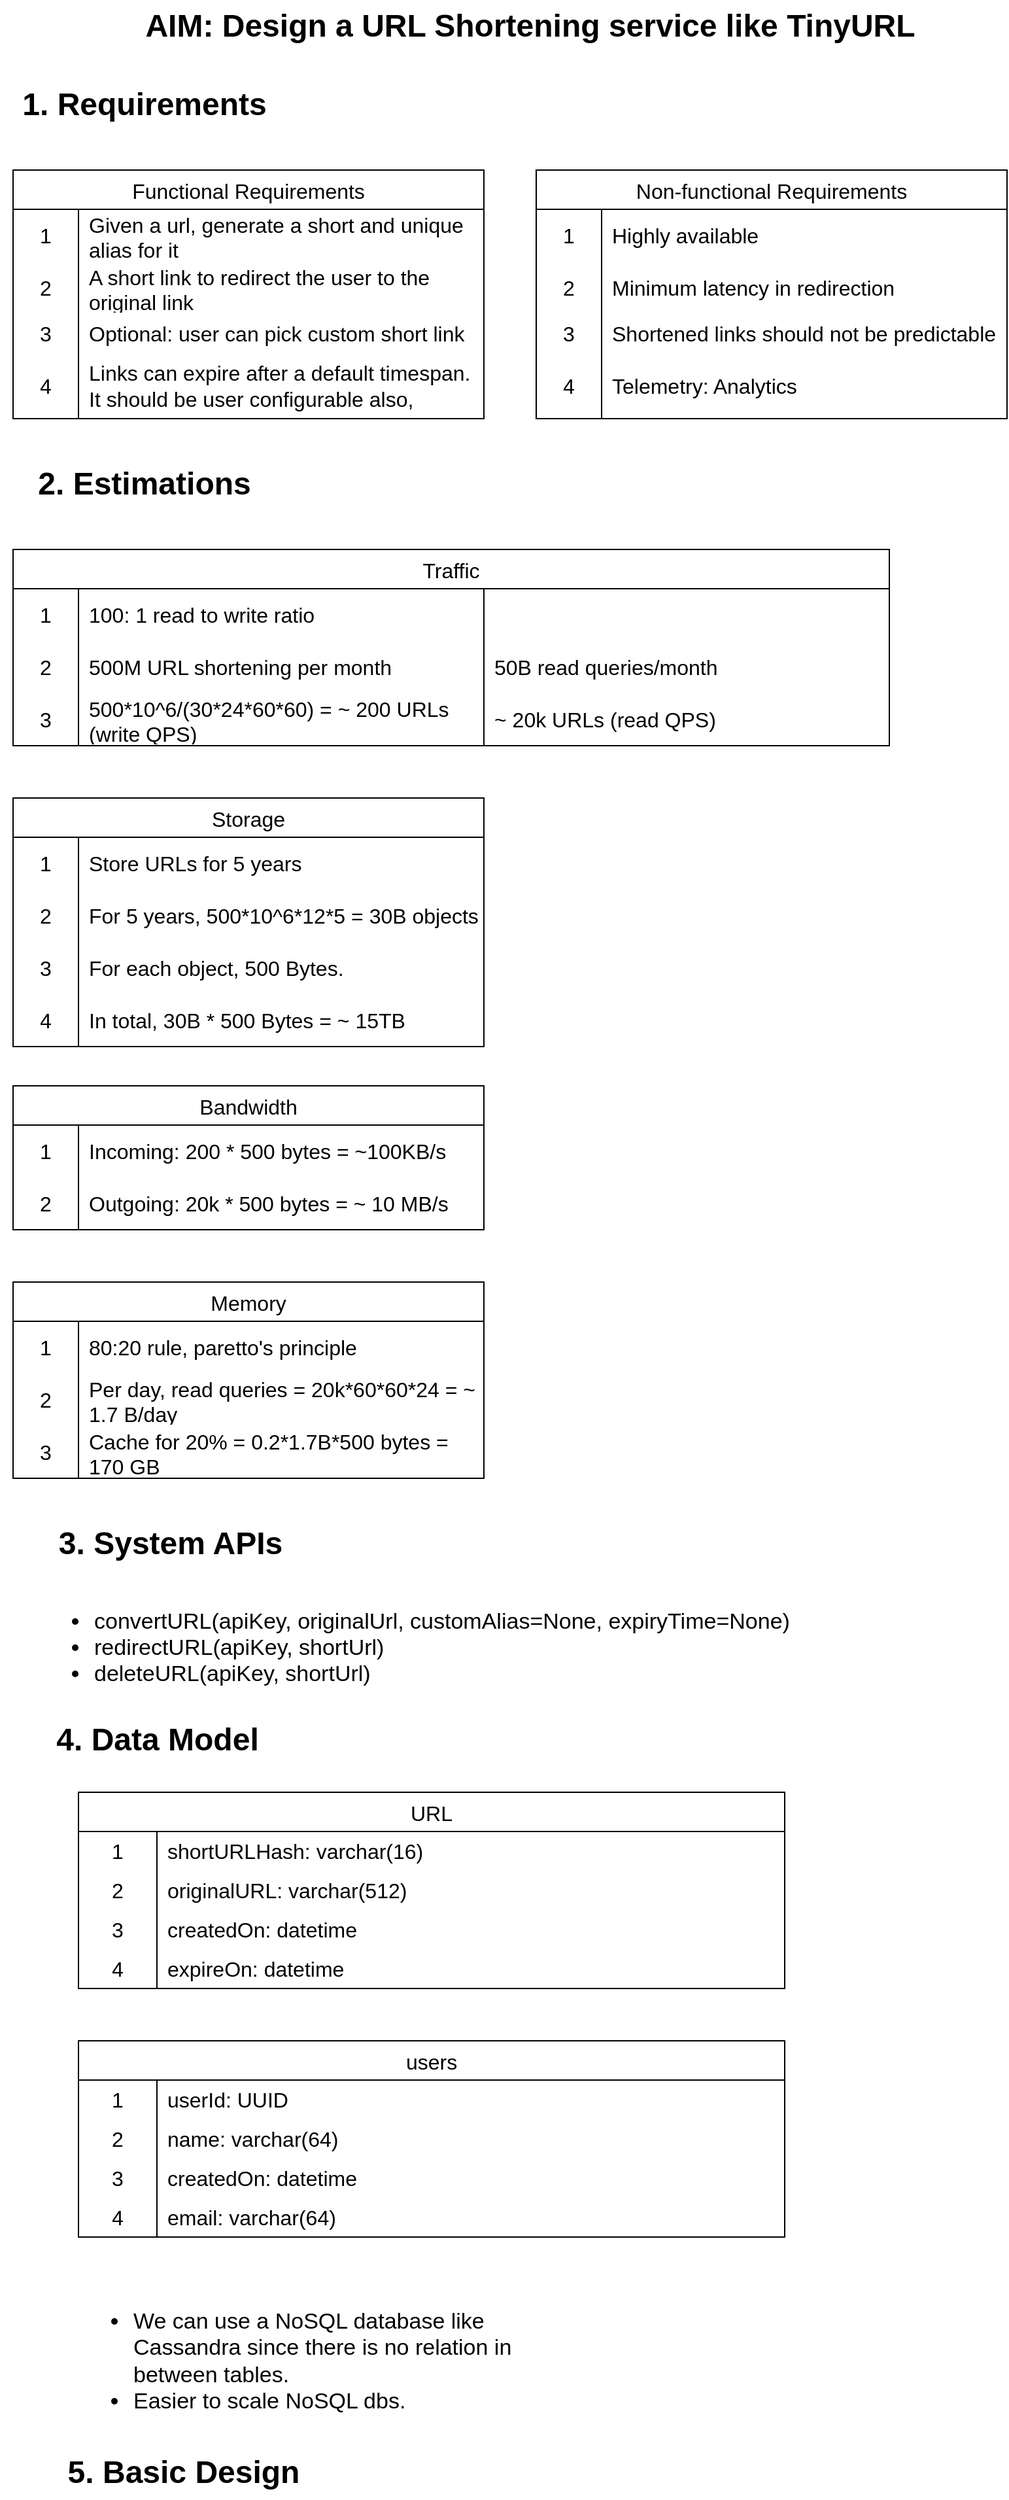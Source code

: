 <mxfile version="21.8.2" type="github">
  <diagram name="Page-1" id="gB24IeF-U_Kl7xra8Jkw">
    <mxGraphModel dx="1114" dy="610" grid="1" gridSize="10" guides="1" tooltips="1" connect="1" arrows="1" fold="1" page="1" pageScale="1" pageWidth="850" pageHeight="10000" math="0" shadow="0">
      <root>
        <mxCell id="0" />
        <mxCell id="1" parent="0" />
        <mxCell id="uQtkFiGzV1LvlnRmvnN_-2" value="AIM: Design a URL Shortening service like TinyURL" style="text;strokeColor=none;fillColor=none;html=1;fontSize=24;fontStyle=1;verticalAlign=middle;align=center;" parent="1" vertex="1">
          <mxGeometry x="375" y="30" width="100" height="40" as="geometry" />
        </mxCell>
        <mxCell id="uQtkFiGzV1LvlnRmvnN_-20" value="Functional Requirements" style="shape=table;startSize=30;container=1;collapsible=0;childLayout=tableLayout;fixedRows=1;rowLines=0;fontStyle=0;strokeColor=default;fontSize=16;" parent="1" vertex="1">
          <mxGeometry x="30" y="160" width="360" height="190" as="geometry" />
        </mxCell>
        <mxCell id="uQtkFiGzV1LvlnRmvnN_-21" value="" style="shape=tableRow;horizontal=0;startSize=0;swimlaneHead=0;swimlaneBody=0;top=0;left=0;bottom=0;right=0;collapsible=0;dropTarget=0;fillColor=none;points=[[0,0.5],[1,0.5]];portConstraint=eastwest;strokeColor=inherit;fontSize=16;" parent="uQtkFiGzV1LvlnRmvnN_-20" vertex="1">
          <mxGeometry y="30" width="360" height="40" as="geometry" />
        </mxCell>
        <mxCell id="uQtkFiGzV1LvlnRmvnN_-22" value="1" style="shape=partialRectangle;html=1;whiteSpace=wrap;connectable=0;fillColor=none;top=0;left=0;bottom=0;right=0;overflow=hidden;pointerEvents=1;strokeColor=inherit;fontSize=16;" parent="uQtkFiGzV1LvlnRmvnN_-21" vertex="1">
          <mxGeometry width="50" height="40" as="geometry">
            <mxRectangle width="50" height="40" as="alternateBounds" />
          </mxGeometry>
        </mxCell>
        <mxCell id="uQtkFiGzV1LvlnRmvnN_-23" value="Given a url, generate a short and unique alias for it" style="shape=partialRectangle;html=1;whiteSpace=wrap;connectable=0;fillColor=none;top=0;left=0;bottom=0;right=0;align=left;spacingLeft=6;overflow=hidden;strokeColor=inherit;fontSize=16;" parent="uQtkFiGzV1LvlnRmvnN_-21" vertex="1">
          <mxGeometry x="50" width="310" height="40" as="geometry">
            <mxRectangle width="310" height="40" as="alternateBounds" />
          </mxGeometry>
        </mxCell>
        <mxCell id="uQtkFiGzV1LvlnRmvnN_-24" value="" style="shape=tableRow;horizontal=0;startSize=0;swimlaneHead=0;swimlaneBody=0;top=0;left=0;bottom=0;right=0;collapsible=0;dropTarget=0;fillColor=none;points=[[0,0.5],[1,0.5]];portConstraint=eastwest;strokeColor=inherit;fontSize=16;" parent="uQtkFiGzV1LvlnRmvnN_-20" vertex="1">
          <mxGeometry y="70" width="360" height="40" as="geometry" />
        </mxCell>
        <mxCell id="uQtkFiGzV1LvlnRmvnN_-25" value="2" style="shape=partialRectangle;html=1;whiteSpace=wrap;connectable=0;fillColor=none;top=0;left=0;bottom=0;right=0;overflow=hidden;strokeColor=inherit;fontSize=16;" parent="uQtkFiGzV1LvlnRmvnN_-24" vertex="1">
          <mxGeometry width="50" height="40" as="geometry">
            <mxRectangle width="50" height="40" as="alternateBounds" />
          </mxGeometry>
        </mxCell>
        <mxCell id="uQtkFiGzV1LvlnRmvnN_-26" value="A short link to redirect the user to the original link" style="shape=partialRectangle;html=1;whiteSpace=wrap;connectable=0;fillColor=none;top=0;left=0;bottom=0;right=0;align=left;spacingLeft=6;overflow=hidden;strokeColor=inherit;fontSize=16;" parent="uQtkFiGzV1LvlnRmvnN_-24" vertex="1">
          <mxGeometry x="50" width="310" height="40" as="geometry">
            <mxRectangle width="310" height="40" as="alternateBounds" />
          </mxGeometry>
        </mxCell>
        <mxCell id="uQtkFiGzV1LvlnRmvnN_-27" value="" style="shape=tableRow;horizontal=0;startSize=0;swimlaneHead=0;swimlaneBody=0;top=0;left=0;bottom=0;right=0;collapsible=0;dropTarget=0;fillColor=none;points=[[0,0.5],[1,0.5]];portConstraint=eastwest;strokeColor=inherit;fontSize=16;" parent="uQtkFiGzV1LvlnRmvnN_-20" vertex="1">
          <mxGeometry y="110" width="360" height="30" as="geometry" />
        </mxCell>
        <mxCell id="uQtkFiGzV1LvlnRmvnN_-28" value="3" style="shape=partialRectangle;html=1;whiteSpace=wrap;connectable=0;fillColor=none;top=0;left=0;bottom=0;right=0;overflow=hidden;strokeColor=inherit;fontSize=16;" parent="uQtkFiGzV1LvlnRmvnN_-27" vertex="1">
          <mxGeometry width="50" height="30" as="geometry">
            <mxRectangle width="50" height="30" as="alternateBounds" />
          </mxGeometry>
        </mxCell>
        <mxCell id="uQtkFiGzV1LvlnRmvnN_-29" value="Optional: user can pick custom short link" style="shape=partialRectangle;html=1;whiteSpace=wrap;connectable=0;fillColor=none;top=0;left=0;bottom=0;right=0;align=left;spacingLeft=6;overflow=hidden;strokeColor=inherit;fontSize=16;" parent="uQtkFiGzV1LvlnRmvnN_-27" vertex="1">
          <mxGeometry x="50" width="310" height="30" as="geometry">
            <mxRectangle width="310" height="30" as="alternateBounds" />
          </mxGeometry>
        </mxCell>
        <mxCell id="uQtkFiGzV1LvlnRmvnN_-36" style="shape=tableRow;horizontal=0;startSize=0;swimlaneHead=0;swimlaneBody=0;top=0;left=0;bottom=0;right=0;collapsible=0;dropTarget=0;fillColor=none;points=[[0,0.5],[1,0.5]];portConstraint=eastwest;strokeColor=inherit;fontSize=16;" parent="uQtkFiGzV1LvlnRmvnN_-20" vertex="1">
          <mxGeometry y="140" width="360" height="50" as="geometry" />
        </mxCell>
        <mxCell id="uQtkFiGzV1LvlnRmvnN_-37" value="4" style="shape=partialRectangle;html=1;whiteSpace=wrap;connectable=0;fillColor=none;top=0;left=0;bottom=0;right=0;overflow=hidden;strokeColor=inherit;fontSize=16;" parent="uQtkFiGzV1LvlnRmvnN_-36" vertex="1">
          <mxGeometry width="50" height="50" as="geometry">
            <mxRectangle width="50" height="50" as="alternateBounds" />
          </mxGeometry>
        </mxCell>
        <mxCell id="uQtkFiGzV1LvlnRmvnN_-38" value="Links can expire after a default timespan. It should be user configurable also," style="shape=partialRectangle;html=1;whiteSpace=wrap;connectable=0;fillColor=none;top=0;left=0;bottom=0;right=0;align=left;spacingLeft=6;overflow=hidden;strokeColor=inherit;fontSize=16;" parent="uQtkFiGzV1LvlnRmvnN_-36" vertex="1">
          <mxGeometry x="50" width="310" height="50" as="geometry">
            <mxRectangle width="310" height="50" as="alternateBounds" />
          </mxGeometry>
        </mxCell>
        <mxCell id="uQtkFiGzV1LvlnRmvnN_-39" value="1. Requirements" style="text;strokeColor=none;fillColor=none;html=1;fontSize=24;fontStyle=1;verticalAlign=middle;align=center;" parent="1" vertex="1">
          <mxGeometry x="20" y="90" width="220" height="40" as="geometry" />
        </mxCell>
        <mxCell id="uQtkFiGzV1LvlnRmvnN_-40" value="Non-functional Requirements" style="shape=table;startSize=30;container=1;collapsible=0;childLayout=tableLayout;fixedRows=1;rowLines=0;fontStyle=0;strokeColor=default;fontSize=16;" parent="1" vertex="1">
          <mxGeometry x="430" y="160" width="360" height="190" as="geometry" />
        </mxCell>
        <mxCell id="uQtkFiGzV1LvlnRmvnN_-41" value="" style="shape=tableRow;horizontal=0;startSize=0;swimlaneHead=0;swimlaneBody=0;top=0;left=0;bottom=0;right=0;collapsible=0;dropTarget=0;fillColor=none;points=[[0,0.5],[1,0.5]];portConstraint=eastwest;strokeColor=inherit;fontSize=16;" parent="uQtkFiGzV1LvlnRmvnN_-40" vertex="1">
          <mxGeometry y="30" width="360" height="40" as="geometry" />
        </mxCell>
        <mxCell id="uQtkFiGzV1LvlnRmvnN_-42" value="1" style="shape=partialRectangle;html=1;whiteSpace=wrap;connectable=0;fillColor=none;top=0;left=0;bottom=0;right=0;overflow=hidden;pointerEvents=1;strokeColor=inherit;fontSize=16;" parent="uQtkFiGzV1LvlnRmvnN_-41" vertex="1">
          <mxGeometry width="50" height="40" as="geometry">
            <mxRectangle width="50" height="40" as="alternateBounds" />
          </mxGeometry>
        </mxCell>
        <mxCell id="uQtkFiGzV1LvlnRmvnN_-43" value="Highly available" style="shape=partialRectangle;html=1;whiteSpace=wrap;connectable=0;fillColor=none;top=0;left=0;bottom=0;right=0;align=left;spacingLeft=6;overflow=hidden;strokeColor=inherit;fontSize=16;" parent="uQtkFiGzV1LvlnRmvnN_-41" vertex="1">
          <mxGeometry x="50" width="310" height="40" as="geometry">
            <mxRectangle width="310" height="40" as="alternateBounds" />
          </mxGeometry>
        </mxCell>
        <mxCell id="uQtkFiGzV1LvlnRmvnN_-44" value="" style="shape=tableRow;horizontal=0;startSize=0;swimlaneHead=0;swimlaneBody=0;top=0;left=0;bottom=0;right=0;collapsible=0;dropTarget=0;fillColor=none;points=[[0,0.5],[1,0.5]];portConstraint=eastwest;strokeColor=inherit;fontSize=16;" parent="uQtkFiGzV1LvlnRmvnN_-40" vertex="1">
          <mxGeometry y="70" width="360" height="40" as="geometry" />
        </mxCell>
        <mxCell id="uQtkFiGzV1LvlnRmvnN_-45" value="2" style="shape=partialRectangle;html=1;whiteSpace=wrap;connectable=0;fillColor=none;top=0;left=0;bottom=0;right=0;overflow=hidden;strokeColor=inherit;fontSize=16;" parent="uQtkFiGzV1LvlnRmvnN_-44" vertex="1">
          <mxGeometry width="50" height="40" as="geometry">
            <mxRectangle width="50" height="40" as="alternateBounds" />
          </mxGeometry>
        </mxCell>
        <mxCell id="uQtkFiGzV1LvlnRmvnN_-46" value="Minimum latency in redirection" style="shape=partialRectangle;html=1;whiteSpace=wrap;connectable=0;fillColor=none;top=0;left=0;bottom=0;right=0;align=left;spacingLeft=6;overflow=hidden;strokeColor=inherit;fontSize=16;" parent="uQtkFiGzV1LvlnRmvnN_-44" vertex="1">
          <mxGeometry x="50" width="310" height="40" as="geometry">
            <mxRectangle width="310" height="40" as="alternateBounds" />
          </mxGeometry>
        </mxCell>
        <mxCell id="uQtkFiGzV1LvlnRmvnN_-47" value="" style="shape=tableRow;horizontal=0;startSize=0;swimlaneHead=0;swimlaneBody=0;top=0;left=0;bottom=0;right=0;collapsible=0;dropTarget=0;fillColor=none;points=[[0,0.5],[1,0.5]];portConstraint=eastwest;strokeColor=inherit;fontSize=16;" parent="uQtkFiGzV1LvlnRmvnN_-40" vertex="1">
          <mxGeometry y="110" width="360" height="30" as="geometry" />
        </mxCell>
        <mxCell id="uQtkFiGzV1LvlnRmvnN_-48" value="3" style="shape=partialRectangle;html=1;whiteSpace=wrap;connectable=0;fillColor=none;top=0;left=0;bottom=0;right=0;overflow=hidden;strokeColor=inherit;fontSize=16;" parent="uQtkFiGzV1LvlnRmvnN_-47" vertex="1">
          <mxGeometry width="50" height="30" as="geometry">
            <mxRectangle width="50" height="30" as="alternateBounds" />
          </mxGeometry>
        </mxCell>
        <mxCell id="uQtkFiGzV1LvlnRmvnN_-49" value="Shortened links should not be predictable" style="shape=partialRectangle;html=1;whiteSpace=wrap;connectable=0;fillColor=none;top=0;left=0;bottom=0;right=0;align=left;spacingLeft=6;overflow=hidden;strokeColor=inherit;fontSize=16;" parent="uQtkFiGzV1LvlnRmvnN_-47" vertex="1">
          <mxGeometry x="50" width="310" height="30" as="geometry">
            <mxRectangle width="310" height="30" as="alternateBounds" />
          </mxGeometry>
        </mxCell>
        <mxCell id="uQtkFiGzV1LvlnRmvnN_-50" style="shape=tableRow;horizontal=0;startSize=0;swimlaneHead=0;swimlaneBody=0;top=0;left=0;bottom=0;right=0;collapsible=0;dropTarget=0;fillColor=none;points=[[0,0.5],[1,0.5]];portConstraint=eastwest;strokeColor=inherit;fontSize=16;" parent="uQtkFiGzV1LvlnRmvnN_-40" vertex="1">
          <mxGeometry y="140" width="360" height="50" as="geometry" />
        </mxCell>
        <mxCell id="uQtkFiGzV1LvlnRmvnN_-51" value="4" style="shape=partialRectangle;html=1;whiteSpace=wrap;connectable=0;fillColor=none;top=0;left=0;bottom=0;right=0;overflow=hidden;strokeColor=inherit;fontSize=16;" parent="uQtkFiGzV1LvlnRmvnN_-50" vertex="1">
          <mxGeometry width="50" height="50" as="geometry">
            <mxRectangle width="50" height="50" as="alternateBounds" />
          </mxGeometry>
        </mxCell>
        <mxCell id="uQtkFiGzV1LvlnRmvnN_-52" value="Telemetry: Analytics" style="shape=partialRectangle;html=1;whiteSpace=wrap;connectable=0;fillColor=none;top=0;left=0;bottom=0;right=0;align=left;spacingLeft=6;overflow=hidden;strokeColor=inherit;fontSize=16;" parent="uQtkFiGzV1LvlnRmvnN_-50" vertex="1">
          <mxGeometry x="50" width="310" height="50" as="geometry">
            <mxRectangle width="310" height="50" as="alternateBounds" />
          </mxGeometry>
        </mxCell>
        <mxCell id="uQtkFiGzV1LvlnRmvnN_-53" value="2. Estimations" style="text;strokeColor=none;fillColor=none;html=1;fontSize=24;fontStyle=1;verticalAlign=middle;align=center;" parent="1" vertex="1">
          <mxGeometry x="20" y="380" width="220" height="40" as="geometry" />
        </mxCell>
        <mxCell id="uQtkFiGzV1LvlnRmvnN_-55" value="Traffic" style="shape=table;startSize=30;container=1;collapsible=0;childLayout=tableLayout;fixedRows=1;rowLines=0;fontStyle=0;strokeColor=default;fontSize=16;" parent="1" vertex="1">
          <mxGeometry x="30" y="450" width="670" height="150" as="geometry" />
        </mxCell>
        <mxCell id="uQtkFiGzV1LvlnRmvnN_-56" value="" style="shape=tableRow;horizontal=0;startSize=0;swimlaneHead=0;swimlaneBody=0;top=0;left=0;bottom=0;right=0;collapsible=0;dropTarget=0;fillColor=none;points=[[0,0.5],[1,0.5]];portConstraint=eastwest;strokeColor=inherit;fontSize=16;" parent="uQtkFiGzV1LvlnRmvnN_-55" vertex="1">
          <mxGeometry y="30" width="670" height="40" as="geometry" />
        </mxCell>
        <mxCell id="uQtkFiGzV1LvlnRmvnN_-57" value="1" style="shape=partialRectangle;html=1;whiteSpace=wrap;connectable=0;fillColor=none;top=0;left=0;bottom=0;right=0;overflow=hidden;pointerEvents=1;strokeColor=inherit;fontSize=16;" parent="uQtkFiGzV1LvlnRmvnN_-56" vertex="1">
          <mxGeometry width="50" height="40" as="geometry">
            <mxRectangle width="50" height="40" as="alternateBounds" />
          </mxGeometry>
        </mxCell>
        <mxCell id="uQtkFiGzV1LvlnRmvnN_-58" value="100: 1 read to write ratio" style="shape=partialRectangle;html=1;whiteSpace=wrap;connectable=0;fillColor=none;top=0;left=0;bottom=0;right=0;align=left;spacingLeft=6;overflow=hidden;strokeColor=inherit;fontSize=16;" parent="uQtkFiGzV1LvlnRmvnN_-56" vertex="1">
          <mxGeometry x="50" width="310" height="40" as="geometry">
            <mxRectangle width="310" height="40" as="alternateBounds" />
          </mxGeometry>
        </mxCell>
        <mxCell id="uQtkFiGzV1LvlnRmvnN_-71" style="shape=partialRectangle;html=1;whiteSpace=wrap;connectable=0;fillColor=none;top=0;left=0;bottom=0;right=0;align=left;spacingLeft=6;overflow=hidden;strokeColor=inherit;fontSize=16;" parent="uQtkFiGzV1LvlnRmvnN_-56" vertex="1">
          <mxGeometry x="360" width="310" height="40" as="geometry">
            <mxRectangle width="310" height="40" as="alternateBounds" />
          </mxGeometry>
        </mxCell>
        <mxCell id="uQtkFiGzV1LvlnRmvnN_-59" value="" style="shape=tableRow;horizontal=0;startSize=0;swimlaneHead=0;swimlaneBody=0;top=0;left=0;bottom=0;right=0;collapsible=0;dropTarget=0;fillColor=none;points=[[0,0.5],[1,0.5]];portConstraint=eastwest;strokeColor=inherit;fontSize=16;" parent="uQtkFiGzV1LvlnRmvnN_-55" vertex="1">
          <mxGeometry y="70" width="670" height="40" as="geometry" />
        </mxCell>
        <mxCell id="uQtkFiGzV1LvlnRmvnN_-60" value="2" style="shape=partialRectangle;html=1;whiteSpace=wrap;connectable=0;fillColor=none;top=0;left=0;bottom=0;right=0;overflow=hidden;strokeColor=inherit;fontSize=16;" parent="uQtkFiGzV1LvlnRmvnN_-59" vertex="1">
          <mxGeometry width="50" height="40" as="geometry">
            <mxRectangle width="50" height="40" as="alternateBounds" />
          </mxGeometry>
        </mxCell>
        <mxCell id="uQtkFiGzV1LvlnRmvnN_-61" value="500M URL shortening per month" style="shape=partialRectangle;html=1;whiteSpace=wrap;connectable=0;fillColor=none;top=0;left=0;bottom=0;right=0;align=left;spacingLeft=6;overflow=hidden;strokeColor=inherit;fontSize=16;" parent="uQtkFiGzV1LvlnRmvnN_-59" vertex="1">
          <mxGeometry x="50" width="310" height="40" as="geometry">
            <mxRectangle width="310" height="40" as="alternateBounds" />
          </mxGeometry>
        </mxCell>
        <mxCell id="uQtkFiGzV1LvlnRmvnN_-72" value="50B read queries/month" style="shape=partialRectangle;html=1;whiteSpace=wrap;connectable=0;fillColor=none;top=0;left=0;bottom=0;right=0;align=left;spacingLeft=6;overflow=hidden;strokeColor=inherit;fontSize=16;" parent="uQtkFiGzV1LvlnRmvnN_-59" vertex="1">
          <mxGeometry x="360" width="310" height="40" as="geometry">
            <mxRectangle width="310" height="40" as="alternateBounds" />
          </mxGeometry>
        </mxCell>
        <mxCell id="uQtkFiGzV1LvlnRmvnN_-62" value="" style="shape=tableRow;horizontal=0;startSize=0;swimlaneHead=0;swimlaneBody=0;top=0;left=0;bottom=0;right=0;collapsible=0;dropTarget=0;fillColor=none;points=[[0,0.5],[1,0.5]];portConstraint=eastwest;strokeColor=inherit;fontSize=16;" parent="uQtkFiGzV1LvlnRmvnN_-55" vertex="1">
          <mxGeometry y="110" width="670" height="40" as="geometry" />
        </mxCell>
        <mxCell id="uQtkFiGzV1LvlnRmvnN_-63" value="3" style="shape=partialRectangle;html=1;whiteSpace=wrap;connectable=0;fillColor=none;top=0;left=0;bottom=0;right=0;overflow=hidden;strokeColor=inherit;fontSize=16;" parent="uQtkFiGzV1LvlnRmvnN_-62" vertex="1">
          <mxGeometry width="50" height="40" as="geometry">
            <mxRectangle width="50" height="40" as="alternateBounds" />
          </mxGeometry>
        </mxCell>
        <mxCell id="uQtkFiGzV1LvlnRmvnN_-64" value="500*10^6/(30*24*60*60) = ~ 200 URLs (write QPS)&amp;nbsp;" style="shape=partialRectangle;html=1;whiteSpace=wrap;connectable=0;fillColor=none;top=0;left=0;bottom=0;right=0;align=left;spacingLeft=6;overflow=hidden;strokeColor=inherit;fontSize=16;" parent="uQtkFiGzV1LvlnRmvnN_-62" vertex="1">
          <mxGeometry x="50" width="310" height="40" as="geometry">
            <mxRectangle width="310" height="40" as="alternateBounds" />
          </mxGeometry>
        </mxCell>
        <mxCell id="uQtkFiGzV1LvlnRmvnN_-73" value="~ 20k URLs (read QPS)" style="shape=partialRectangle;html=1;whiteSpace=wrap;connectable=0;fillColor=none;top=0;left=0;bottom=0;right=0;align=left;spacingLeft=6;overflow=hidden;strokeColor=inherit;fontSize=16;" parent="uQtkFiGzV1LvlnRmvnN_-62" vertex="1">
          <mxGeometry x="360" width="310" height="40" as="geometry">
            <mxRectangle width="310" height="40" as="alternateBounds" />
          </mxGeometry>
        </mxCell>
        <mxCell id="uQtkFiGzV1LvlnRmvnN_-75" value="Storage" style="shape=table;startSize=30;container=1;collapsible=0;childLayout=tableLayout;fixedRows=1;rowLines=0;fontStyle=0;strokeColor=default;fontSize=16;" parent="1" vertex="1">
          <mxGeometry x="30" y="640" width="360" height="190" as="geometry" />
        </mxCell>
        <mxCell id="uQtkFiGzV1LvlnRmvnN_-76" value="" style="shape=tableRow;horizontal=0;startSize=0;swimlaneHead=0;swimlaneBody=0;top=0;left=0;bottom=0;right=0;collapsible=0;dropTarget=0;fillColor=none;points=[[0,0.5],[1,0.5]];portConstraint=eastwest;strokeColor=inherit;fontSize=16;" parent="uQtkFiGzV1LvlnRmvnN_-75" vertex="1">
          <mxGeometry y="30" width="360" height="40" as="geometry" />
        </mxCell>
        <mxCell id="uQtkFiGzV1LvlnRmvnN_-77" value="1" style="shape=partialRectangle;html=1;whiteSpace=wrap;connectable=0;fillColor=none;top=0;left=0;bottom=0;right=0;overflow=hidden;pointerEvents=1;strokeColor=inherit;fontSize=16;" parent="uQtkFiGzV1LvlnRmvnN_-76" vertex="1">
          <mxGeometry width="50" height="40" as="geometry">
            <mxRectangle width="50" height="40" as="alternateBounds" />
          </mxGeometry>
        </mxCell>
        <mxCell id="uQtkFiGzV1LvlnRmvnN_-78" value="Store URLs for 5 years" style="shape=partialRectangle;html=1;whiteSpace=wrap;connectable=0;fillColor=none;top=0;left=0;bottom=0;right=0;align=left;spacingLeft=6;overflow=hidden;strokeColor=inherit;fontSize=16;" parent="uQtkFiGzV1LvlnRmvnN_-76" vertex="1">
          <mxGeometry x="50" width="310" height="40" as="geometry">
            <mxRectangle width="310" height="40" as="alternateBounds" />
          </mxGeometry>
        </mxCell>
        <mxCell id="uQtkFiGzV1LvlnRmvnN_-80" value="" style="shape=tableRow;horizontal=0;startSize=0;swimlaneHead=0;swimlaneBody=0;top=0;left=0;bottom=0;right=0;collapsible=0;dropTarget=0;fillColor=none;points=[[0,0.5],[1,0.5]];portConstraint=eastwest;strokeColor=inherit;fontSize=16;" parent="uQtkFiGzV1LvlnRmvnN_-75" vertex="1">
          <mxGeometry y="70" width="360" height="40" as="geometry" />
        </mxCell>
        <mxCell id="uQtkFiGzV1LvlnRmvnN_-81" value="2" style="shape=partialRectangle;html=1;whiteSpace=wrap;connectable=0;fillColor=none;top=0;left=0;bottom=0;right=0;overflow=hidden;strokeColor=inherit;fontSize=16;" parent="uQtkFiGzV1LvlnRmvnN_-80" vertex="1">
          <mxGeometry width="50" height="40" as="geometry">
            <mxRectangle width="50" height="40" as="alternateBounds" />
          </mxGeometry>
        </mxCell>
        <mxCell id="uQtkFiGzV1LvlnRmvnN_-82" value="For 5 years, 500*10^6*12*5 = 30B objects" style="shape=partialRectangle;html=1;whiteSpace=wrap;connectable=0;fillColor=none;top=0;left=0;bottom=0;right=0;align=left;spacingLeft=6;overflow=hidden;strokeColor=inherit;fontSize=16;" parent="uQtkFiGzV1LvlnRmvnN_-80" vertex="1">
          <mxGeometry x="50" width="310" height="40" as="geometry">
            <mxRectangle width="310" height="40" as="alternateBounds" />
          </mxGeometry>
        </mxCell>
        <mxCell id="uQtkFiGzV1LvlnRmvnN_-84" value="" style="shape=tableRow;horizontal=0;startSize=0;swimlaneHead=0;swimlaneBody=0;top=0;left=0;bottom=0;right=0;collapsible=0;dropTarget=0;fillColor=none;points=[[0,0.5],[1,0.5]];portConstraint=eastwest;strokeColor=inherit;fontSize=16;" parent="uQtkFiGzV1LvlnRmvnN_-75" vertex="1">
          <mxGeometry y="110" width="360" height="40" as="geometry" />
        </mxCell>
        <mxCell id="uQtkFiGzV1LvlnRmvnN_-85" value="3" style="shape=partialRectangle;html=1;whiteSpace=wrap;connectable=0;fillColor=none;top=0;left=0;bottom=0;right=0;overflow=hidden;strokeColor=inherit;fontSize=16;" parent="uQtkFiGzV1LvlnRmvnN_-84" vertex="1">
          <mxGeometry width="50" height="40" as="geometry">
            <mxRectangle width="50" height="40" as="alternateBounds" />
          </mxGeometry>
        </mxCell>
        <mxCell id="uQtkFiGzV1LvlnRmvnN_-86" value="For each object, 500 Bytes." style="shape=partialRectangle;html=1;whiteSpace=wrap;connectable=0;fillColor=none;top=0;left=0;bottom=0;right=0;align=left;spacingLeft=6;overflow=hidden;strokeColor=inherit;fontSize=16;" parent="uQtkFiGzV1LvlnRmvnN_-84" vertex="1">
          <mxGeometry x="50" width="310" height="40" as="geometry">
            <mxRectangle width="310" height="40" as="alternateBounds" />
          </mxGeometry>
        </mxCell>
        <mxCell id="uQtkFiGzV1LvlnRmvnN_-88" style="shape=tableRow;horizontal=0;startSize=0;swimlaneHead=0;swimlaneBody=0;top=0;left=0;bottom=0;right=0;collapsible=0;dropTarget=0;fillColor=none;points=[[0,0.5],[1,0.5]];portConstraint=eastwest;strokeColor=inherit;fontSize=16;" parent="uQtkFiGzV1LvlnRmvnN_-75" vertex="1">
          <mxGeometry y="150" width="360" height="40" as="geometry" />
        </mxCell>
        <mxCell id="uQtkFiGzV1LvlnRmvnN_-89" value="4" style="shape=partialRectangle;html=1;whiteSpace=wrap;connectable=0;fillColor=none;top=0;left=0;bottom=0;right=0;overflow=hidden;strokeColor=inherit;fontSize=16;" parent="uQtkFiGzV1LvlnRmvnN_-88" vertex="1">
          <mxGeometry width="50" height="40" as="geometry">
            <mxRectangle width="50" height="40" as="alternateBounds" />
          </mxGeometry>
        </mxCell>
        <mxCell id="uQtkFiGzV1LvlnRmvnN_-90" value="In total, 30B * 500 Bytes = ~ 15TB" style="shape=partialRectangle;html=1;whiteSpace=wrap;connectable=0;fillColor=none;top=0;left=0;bottom=0;right=0;align=left;spacingLeft=6;overflow=hidden;strokeColor=inherit;fontSize=16;" parent="uQtkFiGzV1LvlnRmvnN_-88" vertex="1">
          <mxGeometry x="50" width="310" height="40" as="geometry">
            <mxRectangle width="310" height="40" as="alternateBounds" />
          </mxGeometry>
        </mxCell>
        <mxCell id="uQtkFiGzV1LvlnRmvnN_-91" value="Bandwidth" style="shape=table;startSize=30;container=1;collapsible=0;childLayout=tableLayout;fixedRows=1;rowLines=0;fontStyle=0;strokeColor=default;fontSize=16;" parent="1" vertex="1">
          <mxGeometry x="30" y="860" width="360" height="110" as="geometry" />
        </mxCell>
        <mxCell id="uQtkFiGzV1LvlnRmvnN_-92" value="" style="shape=tableRow;horizontal=0;startSize=0;swimlaneHead=0;swimlaneBody=0;top=0;left=0;bottom=0;right=0;collapsible=0;dropTarget=0;fillColor=none;points=[[0,0.5],[1,0.5]];portConstraint=eastwest;strokeColor=inherit;fontSize=16;" parent="uQtkFiGzV1LvlnRmvnN_-91" vertex="1">
          <mxGeometry y="30" width="360" height="40" as="geometry" />
        </mxCell>
        <mxCell id="uQtkFiGzV1LvlnRmvnN_-93" value="1" style="shape=partialRectangle;html=1;whiteSpace=wrap;connectable=0;fillColor=none;top=0;left=0;bottom=0;right=0;overflow=hidden;pointerEvents=1;strokeColor=inherit;fontSize=16;" parent="uQtkFiGzV1LvlnRmvnN_-92" vertex="1">
          <mxGeometry width="50" height="40" as="geometry">
            <mxRectangle width="50" height="40" as="alternateBounds" />
          </mxGeometry>
        </mxCell>
        <mxCell id="uQtkFiGzV1LvlnRmvnN_-94" value="Incoming: 200 * 500 bytes = ~100KB/s" style="shape=partialRectangle;html=1;whiteSpace=wrap;connectable=0;fillColor=none;top=0;left=0;bottom=0;right=0;align=left;spacingLeft=6;overflow=hidden;strokeColor=inherit;fontSize=16;" parent="uQtkFiGzV1LvlnRmvnN_-92" vertex="1">
          <mxGeometry x="50" width="310" height="40" as="geometry">
            <mxRectangle width="310" height="40" as="alternateBounds" />
          </mxGeometry>
        </mxCell>
        <mxCell id="uQtkFiGzV1LvlnRmvnN_-95" value="" style="shape=tableRow;horizontal=0;startSize=0;swimlaneHead=0;swimlaneBody=0;top=0;left=0;bottom=0;right=0;collapsible=0;dropTarget=0;fillColor=none;points=[[0,0.5],[1,0.5]];portConstraint=eastwest;strokeColor=inherit;fontSize=16;" parent="uQtkFiGzV1LvlnRmvnN_-91" vertex="1">
          <mxGeometry y="70" width="360" height="40" as="geometry" />
        </mxCell>
        <mxCell id="uQtkFiGzV1LvlnRmvnN_-96" value="2" style="shape=partialRectangle;html=1;whiteSpace=wrap;connectable=0;fillColor=none;top=0;left=0;bottom=0;right=0;overflow=hidden;strokeColor=inherit;fontSize=16;" parent="uQtkFiGzV1LvlnRmvnN_-95" vertex="1">
          <mxGeometry width="50" height="40" as="geometry">
            <mxRectangle width="50" height="40" as="alternateBounds" />
          </mxGeometry>
        </mxCell>
        <mxCell id="uQtkFiGzV1LvlnRmvnN_-97" value="Outgoing: 20k * 500 bytes = ~ 10 MB/s" style="shape=partialRectangle;html=1;whiteSpace=wrap;connectable=0;fillColor=none;top=0;left=0;bottom=0;right=0;align=left;spacingLeft=6;overflow=hidden;strokeColor=inherit;fontSize=16;" parent="uQtkFiGzV1LvlnRmvnN_-95" vertex="1">
          <mxGeometry x="50" width="310" height="40" as="geometry">
            <mxRectangle width="310" height="40" as="alternateBounds" />
          </mxGeometry>
        </mxCell>
        <mxCell id="uQtkFiGzV1LvlnRmvnN_-104" value="Memory" style="shape=table;startSize=30;container=1;collapsible=0;childLayout=tableLayout;fixedRows=1;rowLines=0;fontStyle=0;strokeColor=default;fontSize=16;" parent="1" vertex="1">
          <mxGeometry x="30" y="1010" width="360" height="150" as="geometry" />
        </mxCell>
        <mxCell id="uQtkFiGzV1LvlnRmvnN_-105" value="" style="shape=tableRow;horizontal=0;startSize=0;swimlaneHead=0;swimlaneBody=0;top=0;left=0;bottom=0;right=0;collapsible=0;dropTarget=0;fillColor=none;points=[[0,0.5],[1,0.5]];portConstraint=eastwest;strokeColor=inherit;fontSize=16;" parent="uQtkFiGzV1LvlnRmvnN_-104" vertex="1">
          <mxGeometry y="30" width="360" height="40" as="geometry" />
        </mxCell>
        <mxCell id="uQtkFiGzV1LvlnRmvnN_-106" value="1" style="shape=partialRectangle;html=1;whiteSpace=wrap;connectable=0;fillColor=none;top=0;left=0;bottom=0;right=0;overflow=hidden;pointerEvents=1;strokeColor=inherit;fontSize=16;" parent="uQtkFiGzV1LvlnRmvnN_-105" vertex="1">
          <mxGeometry width="50" height="40" as="geometry">
            <mxRectangle width="50" height="40" as="alternateBounds" />
          </mxGeometry>
        </mxCell>
        <mxCell id="uQtkFiGzV1LvlnRmvnN_-107" value="80:20 rule, paretto&#39;s principle" style="shape=partialRectangle;html=1;whiteSpace=wrap;connectable=0;fillColor=none;top=0;left=0;bottom=0;right=0;align=left;spacingLeft=6;overflow=hidden;strokeColor=inherit;fontSize=16;" parent="uQtkFiGzV1LvlnRmvnN_-105" vertex="1">
          <mxGeometry x="50" width="310" height="40" as="geometry">
            <mxRectangle width="310" height="40" as="alternateBounds" />
          </mxGeometry>
        </mxCell>
        <mxCell id="uQtkFiGzV1LvlnRmvnN_-108" value="" style="shape=tableRow;horizontal=0;startSize=0;swimlaneHead=0;swimlaneBody=0;top=0;left=0;bottom=0;right=0;collapsible=0;dropTarget=0;fillColor=none;points=[[0,0.5],[1,0.5]];portConstraint=eastwest;strokeColor=inherit;fontSize=16;" parent="uQtkFiGzV1LvlnRmvnN_-104" vertex="1">
          <mxGeometry y="70" width="360" height="40" as="geometry" />
        </mxCell>
        <mxCell id="uQtkFiGzV1LvlnRmvnN_-109" value="2" style="shape=partialRectangle;html=1;whiteSpace=wrap;connectable=0;fillColor=none;top=0;left=0;bottom=0;right=0;overflow=hidden;strokeColor=inherit;fontSize=16;" parent="uQtkFiGzV1LvlnRmvnN_-108" vertex="1">
          <mxGeometry width="50" height="40" as="geometry">
            <mxRectangle width="50" height="40" as="alternateBounds" />
          </mxGeometry>
        </mxCell>
        <mxCell id="uQtkFiGzV1LvlnRmvnN_-110" value="Per day, read queries = 20k*60*60*24 = ~ 1.7 B/day" style="shape=partialRectangle;html=1;whiteSpace=wrap;connectable=0;fillColor=none;top=0;left=0;bottom=0;right=0;align=left;spacingLeft=6;overflow=hidden;strokeColor=inherit;fontSize=16;" parent="uQtkFiGzV1LvlnRmvnN_-108" vertex="1">
          <mxGeometry x="50" width="310" height="40" as="geometry">
            <mxRectangle width="310" height="40" as="alternateBounds" />
          </mxGeometry>
        </mxCell>
        <mxCell id="uQtkFiGzV1LvlnRmvnN_-111" style="shape=tableRow;horizontal=0;startSize=0;swimlaneHead=0;swimlaneBody=0;top=0;left=0;bottom=0;right=0;collapsible=0;dropTarget=0;fillColor=none;points=[[0,0.5],[1,0.5]];portConstraint=eastwest;strokeColor=inherit;fontSize=16;" parent="uQtkFiGzV1LvlnRmvnN_-104" vertex="1">
          <mxGeometry y="110" width="360" height="40" as="geometry" />
        </mxCell>
        <mxCell id="uQtkFiGzV1LvlnRmvnN_-112" value="3" style="shape=partialRectangle;html=1;whiteSpace=wrap;connectable=0;fillColor=none;top=0;left=0;bottom=0;right=0;overflow=hidden;strokeColor=inherit;fontSize=16;" parent="uQtkFiGzV1LvlnRmvnN_-111" vertex="1">
          <mxGeometry width="50" height="40" as="geometry">
            <mxRectangle width="50" height="40" as="alternateBounds" />
          </mxGeometry>
        </mxCell>
        <mxCell id="uQtkFiGzV1LvlnRmvnN_-113" value="Cache for 20% = 0.2*1.7B*500 bytes = 170 GB" style="shape=partialRectangle;html=1;whiteSpace=wrap;connectable=0;fillColor=none;top=0;left=0;bottom=0;right=0;align=left;spacingLeft=6;overflow=hidden;strokeColor=inherit;fontSize=16;" parent="uQtkFiGzV1LvlnRmvnN_-111" vertex="1">
          <mxGeometry x="50" width="310" height="40" as="geometry">
            <mxRectangle width="310" height="40" as="alternateBounds" />
          </mxGeometry>
        </mxCell>
        <mxCell id="uQtkFiGzV1LvlnRmvnN_-114" value="3. System APIs" style="text;strokeColor=none;fillColor=none;html=1;fontSize=24;fontStyle=1;verticalAlign=middle;align=center;" parent="1" vertex="1">
          <mxGeometry x="40" y="1190" width="220" height="40" as="geometry" />
        </mxCell>
        <mxCell id="4vODBEarg38e8yoVheOn-1" value="&lt;ul style=&quot;font-size: 17px;&quot;&gt;&lt;li&gt;convertURL(apiKey, originalUrl, customAlias=None, expiryTime=None)&lt;/li&gt;&lt;li&gt;redirectURL(apiKey, shortUrl)&lt;/li&gt;&lt;li&gt;deleteURL(apiKey, shortUrl)&lt;/li&gt;&lt;/ul&gt;" style="text;strokeColor=none;fillColor=none;html=1;whiteSpace=wrap;verticalAlign=middle;overflow=hidden;" vertex="1" parent="1">
          <mxGeometry x="50" y="1240" width="670" height="80" as="geometry" />
        </mxCell>
        <mxCell id="4vODBEarg38e8yoVheOn-2" value="4. Data Model" style="text;strokeColor=none;fillColor=none;html=1;fontSize=24;fontStyle=1;verticalAlign=middle;align=center;" vertex="1" parent="1">
          <mxGeometry x="30" y="1340" width="220" height="40" as="geometry" />
        </mxCell>
        <mxCell id="4vODBEarg38e8yoVheOn-3" value="URL" style="shape=table;startSize=30;container=1;collapsible=0;childLayout=tableLayout;fixedRows=1;rowLines=0;fontStyle=0;strokeColor=default;fontSize=16;" vertex="1" parent="1">
          <mxGeometry x="80" y="1400" width="540" height="150" as="geometry" />
        </mxCell>
        <mxCell id="4vODBEarg38e8yoVheOn-4" value="" style="shape=tableRow;horizontal=0;startSize=0;swimlaneHead=0;swimlaneBody=0;top=0;left=0;bottom=0;right=0;collapsible=0;dropTarget=0;fillColor=none;points=[[0,0.5],[1,0.5]];portConstraint=eastwest;strokeColor=inherit;fontSize=16;" vertex="1" parent="4vODBEarg38e8yoVheOn-3">
          <mxGeometry y="30" width="540" height="30" as="geometry" />
        </mxCell>
        <mxCell id="4vODBEarg38e8yoVheOn-5" value="1" style="shape=partialRectangle;html=1;whiteSpace=wrap;connectable=0;fillColor=none;top=0;left=0;bottom=0;right=0;overflow=hidden;pointerEvents=1;strokeColor=inherit;fontSize=16;" vertex="1" parent="4vODBEarg38e8yoVheOn-4">
          <mxGeometry width="60" height="30" as="geometry">
            <mxRectangle width="60" height="30" as="alternateBounds" />
          </mxGeometry>
        </mxCell>
        <mxCell id="4vODBEarg38e8yoVheOn-6" value="shortURLHash: varchar(16)" style="shape=partialRectangle;html=1;whiteSpace=wrap;connectable=0;fillColor=none;top=0;left=0;bottom=0;right=0;align=left;spacingLeft=6;overflow=hidden;strokeColor=inherit;fontSize=16;" vertex="1" parent="4vODBEarg38e8yoVheOn-4">
          <mxGeometry x="60" width="480" height="30" as="geometry">
            <mxRectangle width="480" height="30" as="alternateBounds" />
          </mxGeometry>
        </mxCell>
        <mxCell id="4vODBEarg38e8yoVheOn-7" value="" style="shape=tableRow;horizontal=0;startSize=0;swimlaneHead=0;swimlaneBody=0;top=0;left=0;bottom=0;right=0;collapsible=0;dropTarget=0;fillColor=none;points=[[0,0.5],[1,0.5]];portConstraint=eastwest;strokeColor=inherit;fontSize=16;" vertex="1" parent="4vODBEarg38e8yoVheOn-3">
          <mxGeometry y="60" width="540" height="30" as="geometry" />
        </mxCell>
        <mxCell id="4vODBEarg38e8yoVheOn-8" value="2" style="shape=partialRectangle;html=1;whiteSpace=wrap;connectable=0;fillColor=none;top=0;left=0;bottom=0;right=0;overflow=hidden;strokeColor=inherit;fontSize=16;" vertex="1" parent="4vODBEarg38e8yoVheOn-7">
          <mxGeometry width="60" height="30" as="geometry">
            <mxRectangle width="60" height="30" as="alternateBounds" />
          </mxGeometry>
        </mxCell>
        <mxCell id="4vODBEarg38e8yoVheOn-9" value="originalURL: varchar(512)" style="shape=partialRectangle;html=1;whiteSpace=wrap;connectable=0;fillColor=none;top=0;left=0;bottom=0;right=0;align=left;spacingLeft=6;overflow=hidden;strokeColor=inherit;fontSize=16;" vertex="1" parent="4vODBEarg38e8yoVheOn-7">
          <mxGeometry x="60" width="480" height="30" as="geometry">
            <mxRectangle width="480" height="30" as="alternateBounds" />
          </mxGeometry>
        </mxCell>
        <mxCell id="4vODBEarg38e8yoVheOn-10" value="" style="shape=tableRow;horizontal=0;startSize=0;swimlaneHead=0;swimlaneBody=0;top=0;left=0;bottom=0;right=0;collapsible=0;dropTarget=0;fillColor=none;points=[[0,0.5],[1,0.5]];portConstraint=eastwest;strokeColor=inherit;fontSize=16;" vertex="1" parent="4vODBEarg38e8yoVheOn-3">
          <mxGeometry y="90" width="540" height="30" as="geometry" />
        </mxCell>
        <mxCell id="4vODBEarg38e8yoVheOn-11" value="3" style="shape=partialRectangle;html=1;whiteSpace=wrap;connectable=0;fillColor=none;top=0;left=0;bottom=0;right=0;overflow=hidden;strokeColor=inherit;fontSize=16;" vertex="1" parent="4vODBEarg38e8yoVheOn-10">
          <mxGeometry width="60" height="30" as="geometry">
            <mxRectangle width="60" height="30" as="alternateBounds" />
          </mxGeometry>
        </mxCell>
        <mxCell id="4vODBEarg38e8yoVheOn-12" value="createdOn: datetime" style="shape=partialRectangle;html=1;whiteSpace=wrap;connectable=0;fillColor=none;top=0;left=0;bottom=0;right=0;align=left;spacingLeft=6;overflow=hidden;strokeColor=inherit;fontSize=16;" vertex="1" parent="4vODBEarg38e8yoVheOn-10">
          <mxGeometry x="60" width="480" height="30" as="geometry">
            <mxRectangle width="480" height="30" as="alternateBounds" />
          </mxGeometry>
        </mxCell>
        <mxCell id="4vODBEarg38e8yoVheOn-13" style="shape=tableRow;horizontal=0;startSize=0;swimlaneHead=0;swimlaneBody=0;top=0;left=0;bottom=0;right=0;collapsible=0;dropTarget=0;fillColor=none;points=[[0,0.5],[1,0.5]];portConstraint=eastwest;strokeColor=inherit;fontSize=16;" vertex="1" parent="4vODBEarg38e8yoVheOn-3">
          <mxGeometry y="120" width="540" height="30" as="geometry" />
        </mxCell>
        <mxCell id="4vODBEarg38e8yoVheOn-14" value="4" style="shape=partialRectangle;html=1;whiteSpace=wrap;connectable=0;fillColor=none;top=0;left=0;bottom=0;right=0;overflow=hidden;strokeColor=inherit;fontSize=16;" vertex="1" parent="4vODBEarg38e8yoVheOn-13">
          <mxGeometry width="60" height="30" as="geometry">
            <mxRectangle width="60" height="30" as="alternateBounds" />
          </mxGeometry>
        </mxCell>
        <mxCell id="4vODBEarg38e8yoVheOn-15" value="expireOn: datetime" style="shape=partialRectangle;html=1;whiteSpace=wrap;connectable=0;fillColor=none;top=0;left=0;bottom=0;right=0;align=left;spacingLeft=6;overflow=hidden;strokeColor=inherit;fontSize=16;" vertex="1" parent="4vODBEarg38e8yoVheOn-13">
          <mxGeometry x="60" width="480" height="30" as="geometry">
            <mxRectangle width="480" height="30" as="alternateBounds" />
          </mxGeometry>
        </mxCell>
        <mxCell id="4vODBEarg38e8yoVheOn-16" value="users" style="shape=table;startSize=30;container=1;collapsible=0;childLayout=tableLayout;fixedRows=1;rowLines=0;fontStyle=0;strokeColor=default;fontSize=16;" vertex="1" parent="1">
          <mxGeometry x="80" y="1590" width="540" height="150" as="geometry" />
        </mxCell>
        <mxCell id="4vODBEarg38e8yoVheOn-17" value="" style="shape=tableRow;horizontal=0;startSize=0;swimlaneHead=0;swimlaneBody=0;top=0;left=0;bottom=0;right=0;collapsible=0;dropTarget=0;fillColor=none;points=[[0,0.5],[1,0.5]];portConstraint=eastwest;strokeColor=inherit;fontSize=16;" vertex="1" parent="4vODBEarg38e8yoVheOn-16">
          <mxGeometry y="30" width="540" height="30" as="geometry" />
        </mxCell>
        <mxCell id="4vODBEarg38e8yoVheOn-18" value="1" style="shape=partialRectangle;html=1;whiteSpace=wrap;connectable=0;fillColor=none;top=0;left=0;bottom=0;right=0;overflow=hidden;pointerEvents=1;strokeColor=inherit;fontSize=16;" vertex="1" parent="4vODBEarg38e8yoVheOn-17">
          <mxGeometry width="60" height="30" as="geometry">
            <mxRectangle width="60" height="30" as="alternateBounds" />
          </mxGeometry>
        </mxCell>
        <mxCell id="4vODBEarg38e8yoVheOn-19" value="userId: UUID" style="shape=partialRectangle;html=1;whiteSpace=wrap;connectable=0;fillColor=none;top=0;left=0;bottom=0;right=0;align=left;spacingLeft=6;overflow=hidden;strokeColor=inherit;fontSize=16;" vertex="1" parent="4vODBEarg38e8yoVheOn-17">
          <mxGeometry x="60" width="480" height="30" as="geometry">
            <mxRectangle width="480" height="30" as="alternateBounds" />
          </mxGeometry>
        </mxCell>
        <mxCell id="4vODBEarg38e8yoVheOn-20" value="" style="shape=tableRow;horizontal=0;startSize=0;swimlaneHead=0;swimlaneBody=0;top=0;left=0;bottom=0;right=0;collapsible=0;dropTarget=0;fillColor=none;points=[[0,0.5],[1,0.5]];portConstraint=eastwest;strokeColor=inherit;fontSize=16;" vertex="1" parent="4vODBEarg38e8yoVheOn-16">
          <mxGeometry y="60" width="540" height="30" as="geometry" />
        </mxCell>
        <mxCell id="4vODBEarg38e8yoVheOn-21" value="2" style="shape=partialRectangle;html=1;whiteSpace=wrap;connectable=0;fillColor=none;top=0;left=0;bottom=0;right=0;overflow=hidden;strokeColor=inherit;fontSize=16;" vertex="1" parent="4vODBEarg38e8yoVheOn-20">
          <mxGeometry width="60" height="30" as="geometry">
            <mxRectangle width="60" height="30" as="alternateBounds" />
          </mxGeometry>
        </mxCell>
        <mxCell id="4vODBEarg38e8yoVheOn-22" value="name: varchar(64)" style="shape=partialRectangle;html=1;whiteSpace=wrap;connectable=0;fillColor=none;top=0;left=0;bottom=0;right=0;align=left;spacingLeft=6;overflow=hidden;strokeColor=inherit;fontSize=16;" vertex="1" parent="4vODBEarg38e8yoVheOn-20">
          <mxGeometry x="60" width="480" height="30" as="geometry">
            <mxRectangle width="480" height="30" as="alternateBounds" />
          </mxGeometry>
        </mxCell>
        <mxCell id="4vODBEarg38e8yoVheOn-23" value="" style="shape=tableRow;horizontal=0;startSize=0;swimlaneHead=0;swimlaneBody=0;top=0;left=0;bottom=0;right=0;collapsible=0;dropTarget=0;fillColor=none;points=[[0,0.5],[1,0.5]];portConstraint=eastwest;strokeColor=inherit;fontSize=16;" vertex="1" parent="4vODBEarg38e8yoVheOn-16">
          <mxGeometry y="90" width="540" height="30" as="geometry" />
        </mxCell>
        <mxCell id="4vODBEarg38e8yoVheOn-24" value="3" style="shape=partialRectangle;html=1;whiteSpace=wrap;connectable=0;fillColor=none;top=0;left=0;bottom=0;right=0;overflow=hidden;strokeColor=inherit;fontSize=16;" vertex="1" parent="4vODBEarg38e8yoVheOn-23">
          <mxGeometry width="60" height="30" as="geometry">
            <mxRectangle width="60" height="30" as="alternateBounds" />
          </mxGeometry>
        </mxCell>
        <mxCell id="4vODBEarg38e8yoVheOn-25" value="createdOn: datetime" style="shape=partialRectangle;html=1;whiteSpace=wrap;connectable=0;fillColor=none;top=0;left=0;bottom=0;right=0;align=left;spacingLeft=6;overflow=hidden;strokeColor=inherit;fontSize=16;" vertex="1" parent="4vODBEarg38e8yoVheOn-23">
          <mxGeometry x="60" width="480" height="30" as="geometry">
            <mxRectangle width="480" height="30" as="alternateBounds" />
          </mxGeometry>
        </mxCell>
        <mxCell id="4vODBEarg38e8yoVheOn-26" style="shape=tableRow;horizontal=0;startSize=0;swimlaneHead=0;swimlaneBody=0;top=0;left=0;bottom=0;right=0;collapsible=0;dropTarget=0;fillColor=none;points=[[0,0.5],[1,0.5]];portConstraint=eastwest;strokeColor=inherit;fontSize=16;" vertex="1" parent="4vODBEarg38e8yoVheOn-16">
          <mxGeometry y="120" width="540" height="30" as="geometry" />
        </mxCell>
        <mxCell id="4vODBEarg38e8yoVheOn-27" value="4" style="shape=partialRectangle;html=1;whiteSpace=wrap;connectable=0;fillColor=none;top=0;left=0;bottom=0;right=0;overflow=hidden;strokeColor=inherit;fontSize=16;" vertex="1" parent="4vODBEarg38e8yoVheOn-26">
          <mxGeometry width="60" height="30" as="geometry">
            <mxRectangle width="60" height="30" as="alternateBounds" />
          </mxGeometry>
        </mxCell>
        <mxCell id="4vODBEarg38e8yoVheOn-28" value="email: varchar(64)" style="shape=partialRectangle;html=1;whiteSpace=wrap;connectable=0;fillColor=none;top=0;left=0;bottom=0;right=0;align=left;spacingLeft=6;overflow=hidden;strokeColor=inherit;fontSize=16;" vertex="1" parent="4vODBEarg38e8yoVheOn-26">
          <mxGeometry x="60" width="480" height="30" as="geometry">
            <mxRectangle width="480" height="30" as="alternateBounds" />
          </mxGeometry>
        </mxCell>
        <mxCell id="4vODBEarg38e8yoVheOn-29" value="&lt;ul style=&quot;font-size: 17px;&quot;&gt;&lt;li style=&quot;font-size: 17px;&quot;&gt;&lt;span style=&quot;background-color: initial;&quot;&gt;We can use a NoSQL database like Cassandra since there is no relation in between tables.&lt;/span&gt;&lt;br&gt;&lt;/li&gt;&lt;li style=&quot;font-size: 17px;&quot;&gt;Easier to scale NoSQL dbs.&lt;/li&gt;&lt;/ul&gt;" style="text;strokeColor=none;fillColor=none;html=1;whiteSpace=wrap;verticalAlign=middle;overflow=hidden;fontSize=17;" vertex="1" parent="1">
          <mxGeometry x="80" y="1770" width="380" height="130" as="geometry" />
        </mxCell>
        <mxCell id="4vODBEarg38e8yoVheOn-30" value="5. Basic Design" style="text;strokeColor=none;fillColor=none;html=1;fontSize=24;fontStyle=1;verticalAlign=middle;align=center;" vertex="1" parent="1">
          <mxGeometry x="50" y="1900" width="220" height="40" as="geometry" />
        </mxCell>
      </root>
    </mxGraphModel>
  </diagram>
</mxfile>
